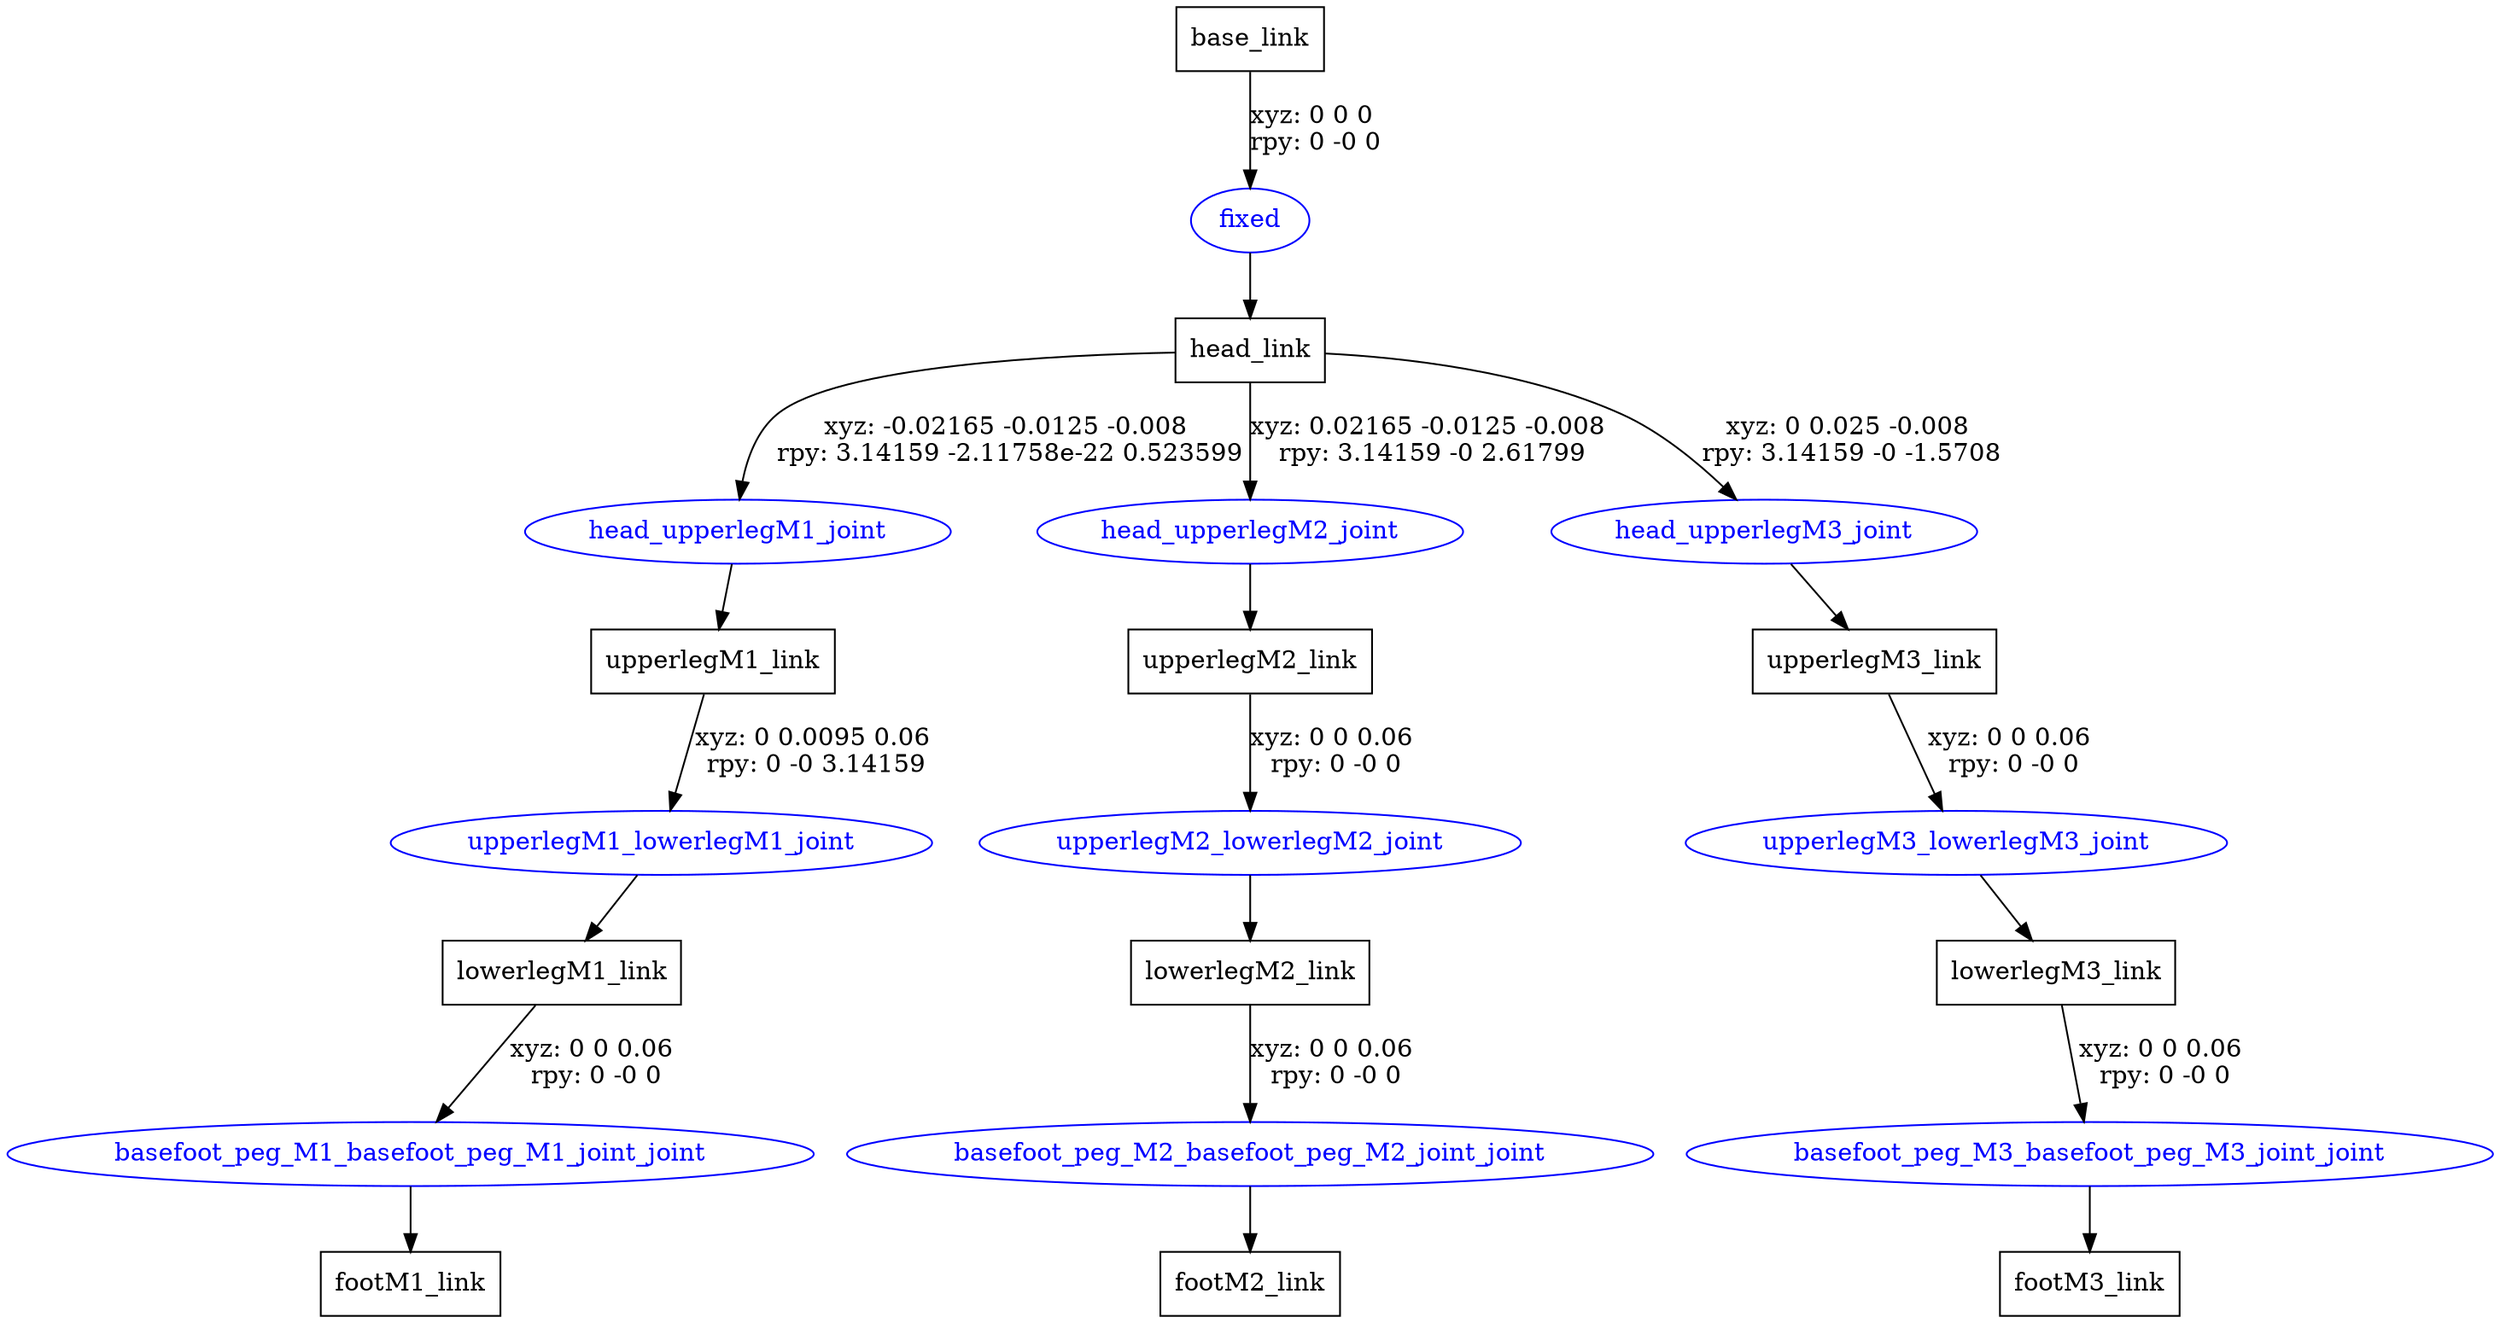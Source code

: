 digraph G {
node [shape=box];
"base_link" [label="base_link"];
"head_link" [label="head_link"];
"upperlegM1_link" [label="upperlegM1_link"];
"lowerlegM1_link" [label="lowerlegM1_link"];
"footM1_link" [label="footM1_link"];
"upperlegM2_link" [label="upperlegM2_link"];
"lowerlegM2_link" [label="lowerlegM2_link"];
"footM2_link" [label="footM2_link"];
"upperlegM3_link" [label="upperlegM3_link"];
"lowerlegM3_link" [label="lowerlegM3_link"];
"footM3_link" [label="footM3_link"];
node [shape=ellipse, color=blue, fontcolor=blue];
"base_link" -> "fixed" [label="xyz: 0 0 0 \nrpy: 0 -0 0"]
"fixed" -> "head_link"
"head_link" -> "head_upperlegM1_joint" [label="xyz: -0.02165 -0.0125 -0.008 \nrpy: 3.14159 -2.11758e-22 0.523599"]
"head_upperlegM1_joint" -> "upperlegM1_link"
"upperlegM1_link" -> "upperlegM1_lowerlegM1_joint" [label="xyz: 0 0.0095 0.06 \nrpy: 0 -0 3.14159"]
"upperlegM1_lowerlegM1_joint" -> "lowerlegM1_link"
"lowerlegM1_link" -> "basefoot_peg_M1_basefoot_peg_M1_joint_joint" [label="xyz: 0 0 0.06 \nrpy: 0 -0 0"]
"basefoot_peg_M1_basefoot_peg_M1_joint_joint" -> "footM1_link"
"head_link" -> "head_upperlegM2_joint" [label="xyz: 0.02165 -0.0125 -0.008 \nrpy: 3.14159 -0 2.61799"]
"head_upperlegM2_joint" -> "upperlegM2_link"
"upperlegM2_link" -> "upperlegM2_lowerlegM2_joint" [label="xyz: 0 0 0.06 \nrpy: 0 -0 0"]
"upperlegM2_lowerlegM2_joint" -> "lowerlegM2_link"
"lowerlegM2_link" -> "basefoot_peg_M2_basefoot_peg_M2_joint_joint" [label="xyz: 0 0 0.06 \nrpy: 0 -0 0"]
"basefoot_peg_M2_basefoot_peg_M2_joint_joint" -> "footM2_link"
"head_link" -> "head_upperlegM3_joint" [label="xyz: 0 0.025 -0.008 \nrpy: 3.14159 -0 -1.5708"]
"head_upperlegM3_joint" -> "upperlegM3_link"
"upperlegM3_link" -> "upperlegM3_lowerlegM3_joint" [label="xyz: 0 0 0.06 \nrpy: 0 -0 0"]
"upperlegM3_lowerlegM3_joint" -> "lowerlegM3_link"
"lowerlegM3_link" -> "basefoot_peg_M3_basefoot_peg_M3_joint_joint" [label="xyz: 0 0 0.06 \nrpy: 0 -0 0"]
"basefoot_peg_M3_basefoot_peg_M3_joint_joint" -> "footM3_link"
}
